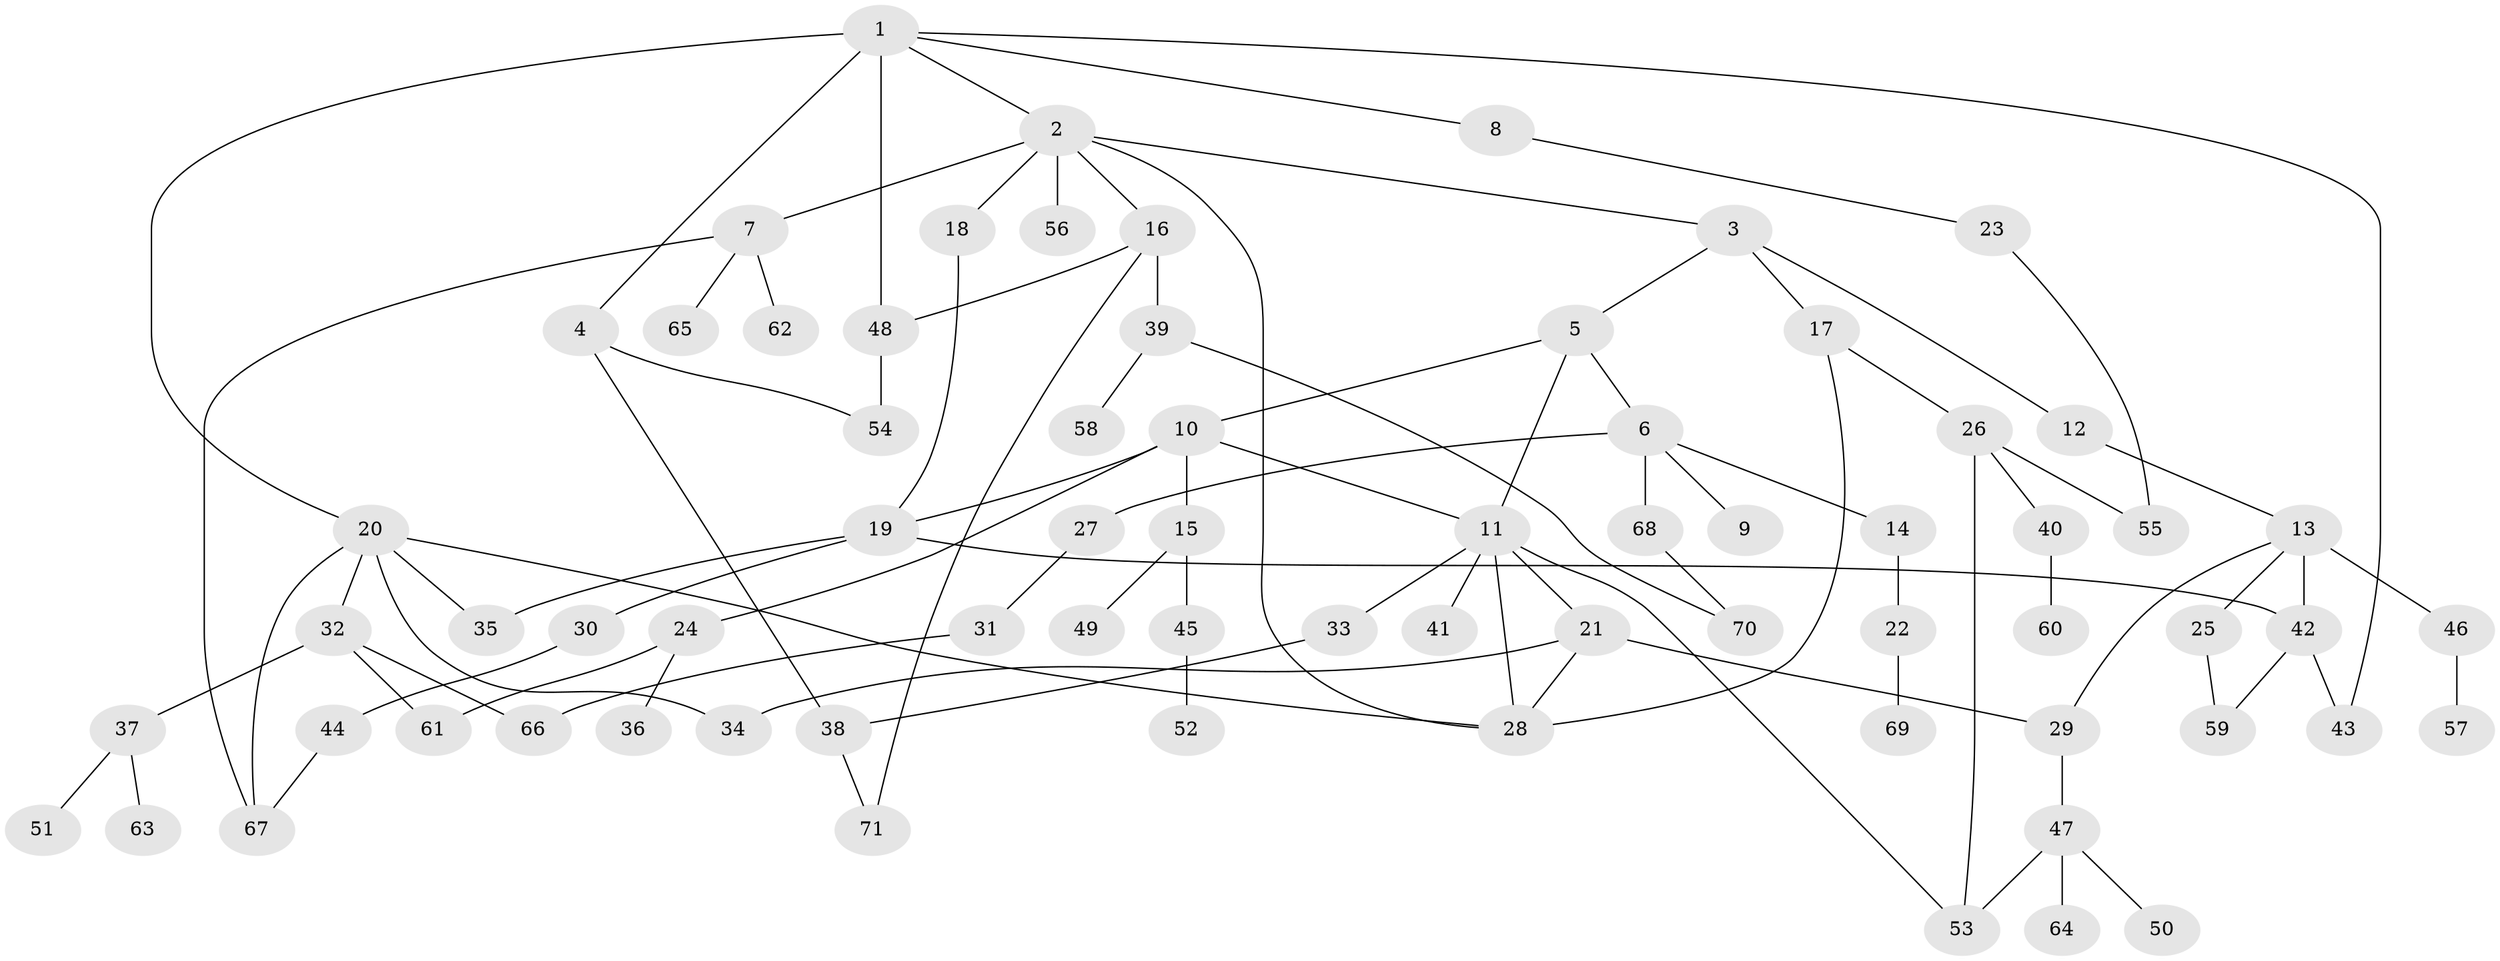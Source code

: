 // original degree distribution, {8: 0.014084507042253521, 5: 0.04929577464788732, 4: 0.08450704225352113, 3: 0.176056338028169, 2: 0.3591549295774648, 1: 0.3028169014084507, 7: 0.007042253521126761, 6: 0.007042253521126761}
// Generated by graph-tools (version 1.1) at 2025/34/03/09/25 02:34:10]
// undirected, 71 vertices, 94 edges
graph export_dot {
graph [start="1"]
  node [color=gray90,style=filled];
  1;
  2;
  3;
  4;
  5;
  6;
  7;
  8;
  9;
  10;
  11;
  12;
  13;
  14;
  15;
  16;
  17;
  18;
  19;
  20;
  21;
  22;
  23;
  24;
  25;
  26;
  27;
  28;
  29;
  30;
  31;
  32;
  33;
  34;
  35;
  36;
  37;
  38;
  39;
  40;
  41;
  42;
  43;
  44;
  45;
  46;
  47;
  48;
  49;
  50;
  51;
  52;
  53;
  54;
  55;
  56;
  57;
  58;
  59;
  60;
  61;
  62;
  63;
  64;
  65;
  66;
  67;
  68;
  69;
  70;
  71;
  1 -- 2 [weight=1.0];
  1 -- 4 [weight=1.0];
  1 -- 8 [weight=1.0];
  1 -- 20 [weight=1.0];
  1 -- 43 [weight=1.0];
  1 -- 48 [weight=2.0];
  2 -- 3 [weight=1.0];
  2 -- 7 [weight=1.0];
  2 -- 16 [weight=1.0];
  2 -- 18 [weight=1.0];
  2 -- 28 [weight=1.0];
  2 -- 56 [weight=1.0];
  3 -- 5 [weight=1.0];
  3 -- 12 [weight=1.0];
  3 -- 17 [weight=1.0];
  4 -- 38 [weight=2.0];
  4 -- 54 [weight=1.0];
  5 -- 6 [weight=1.0];
  5 -- 10 [weight=1.0];
  5 -- 11 [weight=1.0];
  6 -- 9 [weight=1.0];
  6 -- 14 [weight=1.0];
  6 -- 27 [weight=1.0];
  6 -- 68 [weight=1.0];
  7 -- 62 [weight=1.0];
  7 -- 65 [weight=1.0];
  7 -- 67 [weight=1.0];
  8 -- 23 [weight=1.0];
  10 -- 11 [weight=1.0];
  10 -- 15 [weight=1.0];
  10 -- 19 [weight=1.0];
  10 -- 24 [weight=1.0];
  11 -- 21 [weight=1.0];
  11 -- 28 [weight=1.0];
  11 -- 33 [weight=1.0];
  11 -- 41 [weight=1.0];
  11 -- 53 [weight=1.0];
  12 -- 13 [weight=1.0];
  13 -- 25 [weight=1.0];
  13 -- 29 [weight=1.0];
  13 -- 42 [weight=1.0];
  13 -- 46 [weight=3.0];
  14 -- 22 [weight=1.0];
  15 -- 45 [weight=1.0];
  15 -- 49 [weight=1.0];
  16 -- 39 [weight=1.0];
  16 -- 48 [weight=1.0];
  16 -- 71 [weight=1.0];
  17 -- 26 [weight=1.0];
  17 -- 28 [weight=1.0];
  18 -- 19 [weight=1.0];
  19 -- 30 [weight=3.0];
  19 -- 35 [weight=1.0];
  19 -- 42 [weight=1.0];
  20 -- 28 [weight=1.0];
  20 -- 32 [weight=1.0];
  20 -- 34 [weight=1.0];
  20 -- 35 [weight=1.0];
  20 -- 67 [weight=1.0];
  21 -- 28 [weight=1.0];
  21 -- 29 [weight=1.0];
  21 -- 34 [weight=1.0];
  22 -- 69 [weight=1.0];
  23 -- 55 [weight=1.0];
  24 -- 36 [weight=1.0];
  24 -- 61 [weight=1.0];
  25 -- 59 [weight=1.0];
  26 -- 40 [weight=1.0];
  26 -- 53 [weight=1.0];
  26 -- 55 [weight=1.0];
  27 -- 31 [weight=1.0];
  29 -- 47 [weight=1.0];
  30 -- 44 [weight=1.0];
  31 -- 66 [weight=1.0];
  32 -- 37 [weight=2.0];
  32 -- 61 [weight=1.0];
  32 -- 66 [weight=1.0];
  33 -- 38 [weight=1.0];
  37 -- 51 [weight=1.0];
  37 -- 63 [weight=1.0];
  38 -- 71 [weight=1.0];
  39 -- 58 [weight=1.0];
  39 -- 70 [weight=1.0];
  40 -- 60 [weight=1.0];
  42 -- 43 [weight=1.0];
  42 -- 59 [weight=1.0];
  44 -- 67 [weight=1.0];
  45 -- 52 [weight=1.0];
  46 -- 57 [weight=1.0];
  47 -- 50 [weight=1.0];
  47 -- 53 [weight=1.0];
  47 -- 64 [weight=1.0];
  48 -- 54 [weight=1.0];
  68 -- 70 [weight=1.0];
}
